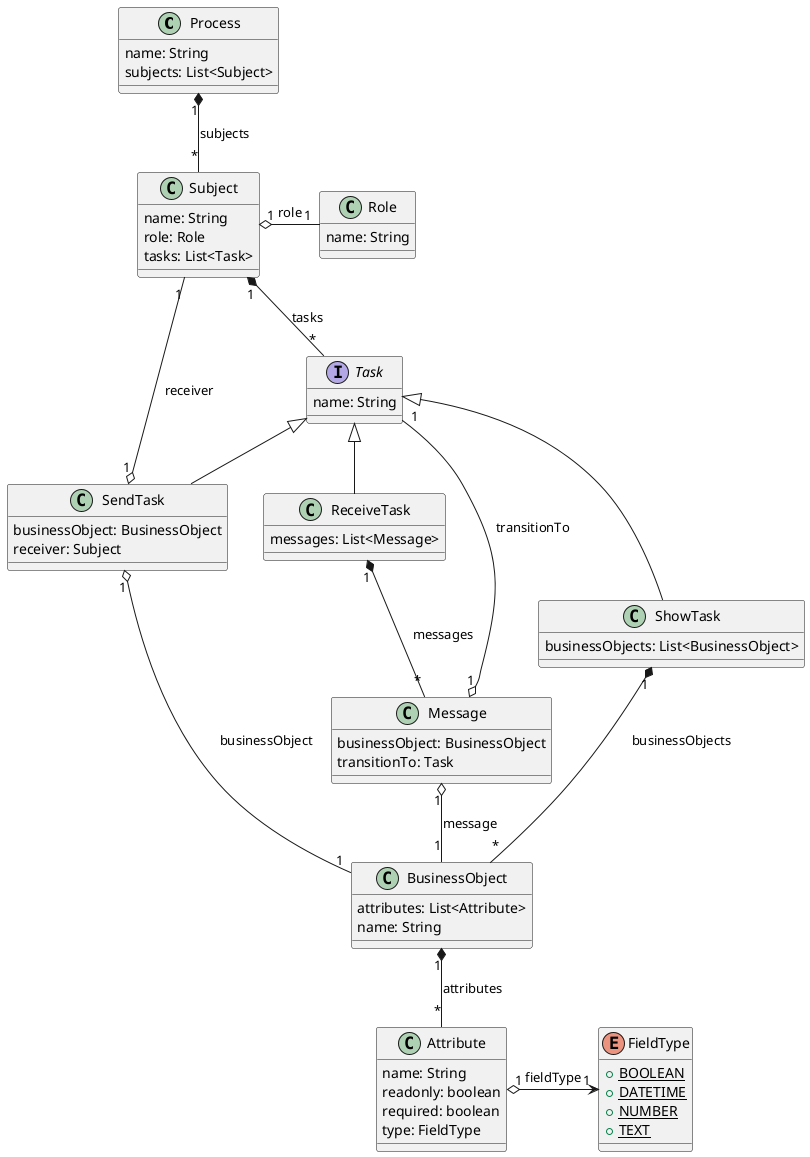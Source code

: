 @startuml

  class Process {
    name: String
    subjects: List<Subject>
  }

  class Subject {
    name: String
    role: Role
    tasks: List<Task>
  }

  class Role {
    name: String
  }

  interface Task {
    name: String
  }

  class ShowTask {
    businessObjects: List<BusinessObject>
  }

  class SendTask {
    businessObject: BusinessObject
    receiver: Subject
  }

  class ReceiveTask {
    messages: List<Message>
  }

  class Message {
    businessObject: BusinessObject
    transitionTo: Task
  }


  class Attribute {
    name: String
    readonly: boolean
    required: boolean
    type: FieldType
  }

  class BusinessObject {
    attributes: List<Attribute>
    name: String
  }
  enum FieldType {
    + BOOLEAN {static}
    + DATETIME {static}
    + NUMBER {static}
    + TEXT {static}
  }

Process "1" *-- "*" Subject : subjects
Subject "1" o-r-- "1" Role : role
Subject "1" *-- "*" Task : tasks

ShowTask -u-|> Task
ShowTask "1" *-- "*" BusinessObject : businessObjects

SendTask -u-|> Task
SendTask "1" o-d- "1" BusinessObject : businessObject
SendTask "1" o-u- "1" Subject: receiver

ReceiveTask -u-|> Task
ReceiveTask "1" *-- "*" Message : messages
Message "1" o-- "1" BusinessObject : message
Message "1" o-- "1" Task : "transitionTo"

BusinessObject "1" *-- "*" Attribute : attributes
Attribute "1" o-r-> "1" FieldType : fieldType

@enduml